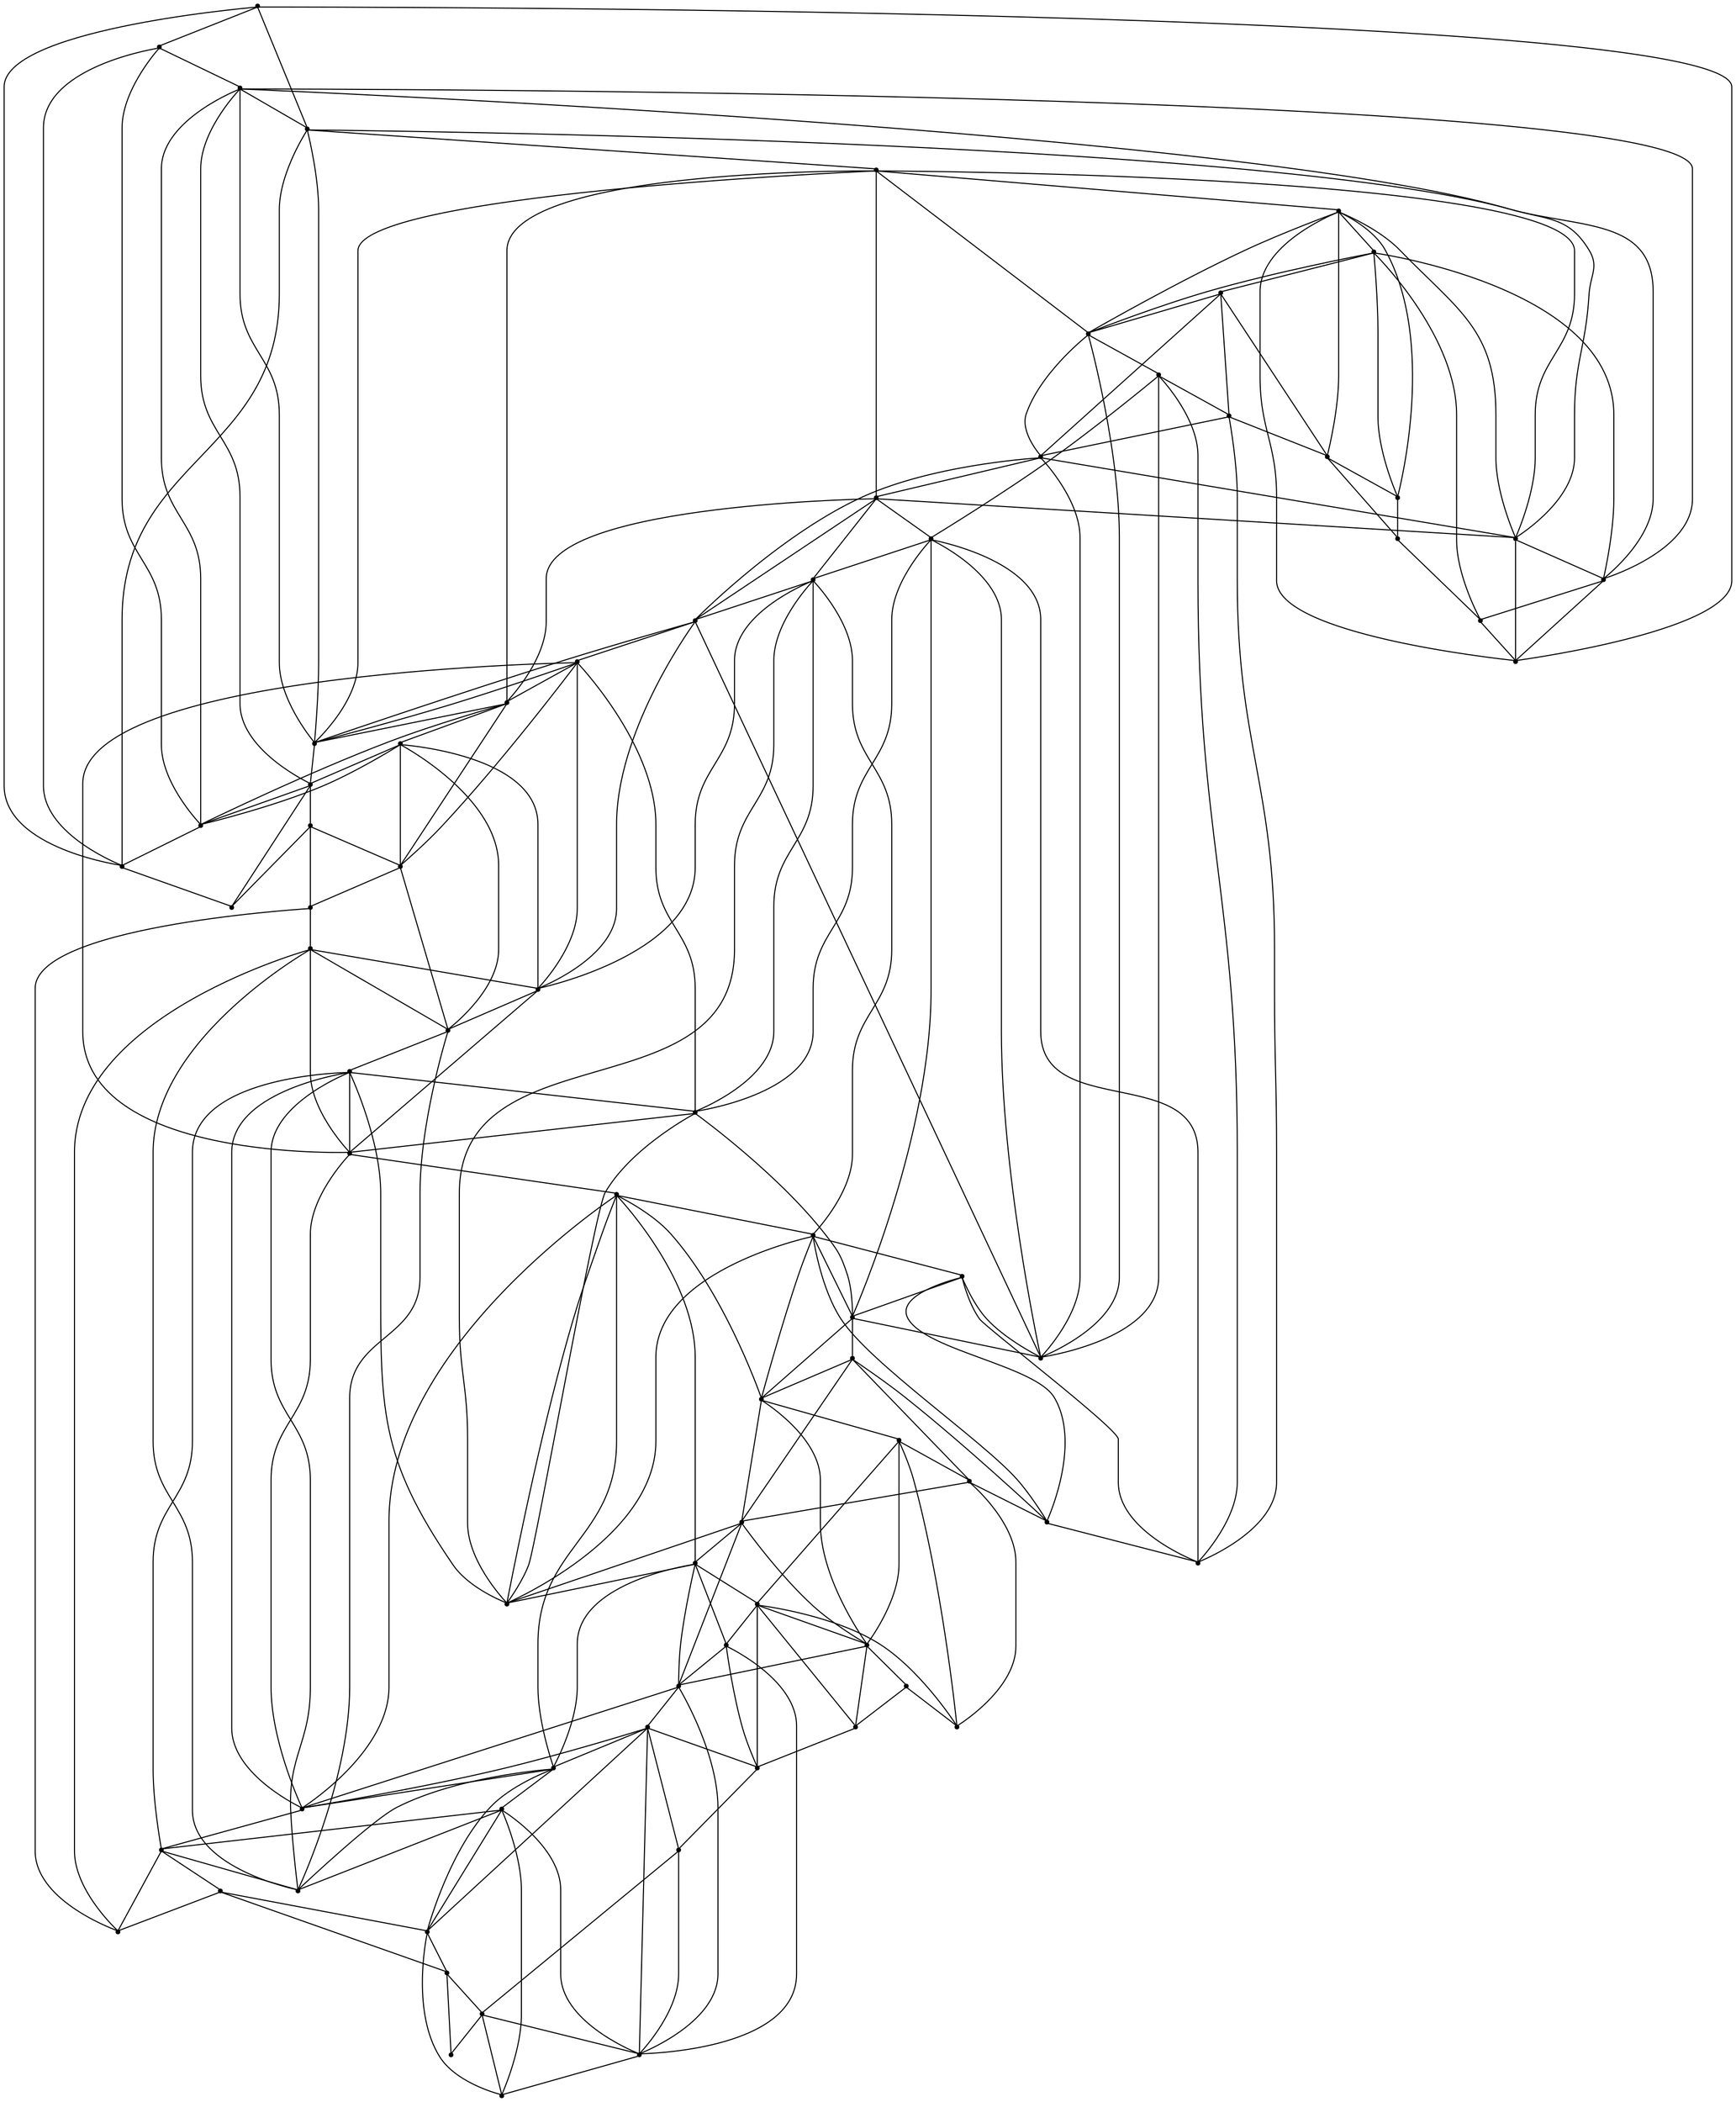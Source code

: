 graph {
  node [shape=point,comment="{\"directed\":false,\"doi\":\"10.4230/LIPIcs.GD.2024.27\",\"figure\":\"6 (1)\"}"]

  v0 [pos="1281.5862915208056,2497.285152631297"]
  v1 [pos="1281.5820941977659,2713.4844623654435"]
  v2 [pos="1281.5778968747263,2425.2285498453234"]
  v3 [pos="1156.7227994390855,2497.2976144195304"]
  v4 [pos="1281.5696294202544,2641.431928734811"]
  v5 [pos="1281.573826743294,2857.6187766807243"]
  v6 [pos="1156.718602116046,2713.4971784758854"]
  v7 [pos="1219.1483130911897,2533.3282047123967"]
  v8 [pos="1219.1399184451107,2749.5315836018844"]
  v9 [pos="1219.1607778687014,2389.189821241774"]
  v10 [pos="1219.1441157681502,2605.3972692866037"]
  v11 [pos="1219.1483130911897,2317.1329641335924"]
  v12 [pos="1219.1399184451107,2821.5968333429587"]
  v13 [pos="1094.3013559184137,2389.193890397116"]
  v14 [pos="1094.2972857869813,2605.3972692866037"]
  v15 [pos="1156.718602116046,2641.4319287348117"]
  v16 [pos="1156.718602116046,2857.6187766807243"]
  v17 [pos="1094.288891140902,2821.6009024983"]
  v18 [pos="1156.726869570518,2425.2326190006647"]
  v19 [pos="1031.875874064211,2497.2976144195304"]
  v20 [pos="1094.3013559184137,2533.3282047123967"]
  v21 [pos="1094.2972857869813,2749.527514446543"]
  v22 [pos="1031.8716767411715,2713.4971784758854"]
  v23 [pos="1094.3013559184137,2317.1329641335924"]
  v24 [pos="969.4503604121069,2389.197959552457"]
  v25 [pos="969.4461630890673,2605.3972692866037"]
  v26 [pos="969.4420293618314,2821.6009024983"]
  v27 [pos="1031.8675430139356,2641.4362522123615"]
  v28 [pos="1031.8800713872508,2857.6231001582746"]
  v29 [pos="1031.8716767411715,2425.2366881560065"]
  v30 [pos="969.4461630890673,2533.3365973452883"]
  v31 [pos="907.0248467600027,2497.3019378970807"]
  v32 [pos="907.0206494369631,2713.5012476312268"]
  v33 [pos="969.4420293618314,2749.5359070794348"]
  v34 [pos="969.4503604121069,2317.137033288933"]
  v35 [pos="844.5992695120948,2389.2022830300075"]
  v36 [pos="907.0248467600027,2641.431928734811"]
  v37 [pos="844.5951357848588,2605.4056619194953"]
  v38 [pos="844.5909384618192,2821.6049716536418"]
  v39 [pos="907.0289804872386,2857.6231001582746"]
  v40 [pos="907.0248467600027,2425.2366881560065"]
  v41 [pos="844.5992695120948,2533.332273867738"]
  v42 [pos="782.1737558599906,2497.3019378970807"]
  v43 [pos="782.165424809715,2713.505316786568"]
  v44 [pos="844.5909384618192,2749.539976234776"]
  v45 [pos="844.5992695120948,2317.1413567664836"]
  v46 [pos="719.7524395309259,2389.197959552457"]
  v47 [pos="719.7482422078863,2605.401592764154"]
  v48 [pos="782.1737558599906,2641.431928734811"]
  v49 [pos="719.7399111576108,2821.6049716536413"]
  v50 [pos="782.1570937594394,2857.6396311018493"]
  v51 [pos="782.1737558599906,2425.241011633557"]
  v52 [pos="657.3227285557821,2497.306007052422"]
  v53 [pos="719.7482422078863,2533.3365973452883"]
  v54 [pos="657.3185312327424,2713.505316786568"]
  v55 [pos="719.7440448848467,2749.5359070794348"]
  v56 [pos="719.7482422078863,2317.1413567664836"]
  v57 [pos="594.8992499693941,2389.206352185349"]
  v58 [pos="594.8971513078742,2605.4056619194953"]
  v59 [pos="594.8930175806382,2821.6049716536418"]
  v60 [pos="657.3227285557821,2641.4362522123615"]
  v61 [pos="657.3102001824669,2857.6396311018493"]
  v62 [pos="657.326862283018,2425.241011633557"]
  v63 [pos="532.4720907758709,2497.3103305299724"]
  v64 [pos="532.4687201982784,2713.505316786568"]
  v65 [pos="594.8971513078742,2533.3406665006296"]
  v66 [pos="594.8971513078742,2749.5359070794348"]
  v67 [pos="594.8971513078742,2317.1454259218244"]
  v68 [pos="470.0490573601082,2389.21042134069"]
  v69 [pos="532.4720907758708,2641.4362522123615"]
  v70 [pos="532.4724723506927,2857.6314927911662"]
  v71 [pos="470.046513527963,2605.4056619194953"]
  v72 [pos="470.04320654617413,2821.6049716536413"]
  v73 [pos="532.4712640304236,2425.245080788898"]
  v74 [pos="470.04778544403564,2533.3406665006296"]
  v75 [pos="470.046513527963,2749.5359070794348"]
  v76 [pos="470.04568678251576,2317.149749399375"]

  v72 -- v70 [id="-11",pos="470.04320654617413,2821.6049716536413 532.4724723506927,2857.6314927911662 532.4724723506927,2857.6314927911662 532.4724723506927,2857.6314927911662"]
  v75 -- v66 [id="-12",pos="470.046513527963,2749.5359070794348 594.8971513078742,2749.5359070794348 594.8971513078742,2749.5359070794348 594.8971513078742,2749.5359070794348"]
  v72 -- v75 [id="-18",pos="470.04320654617413,2821.6049716536413 470.046513527963,2749.5359070794348 470.046513527963,2749.5359070794348 470.046513527963,2749.5359070794348"]
  v71 -- v74 [id="-19",pos="470.046513527963,2605.4056619194953 470.04778544403564,2533.3406665006296 470.04778544403564,2533.3406665006296 470.04778544403564,2533.3406665006296"]
  v68 -- v73 [id="-20",pos="470.0490573601082,2389.21042134069 532.4712640304236,2425.245080788898 532.4712640304236,2425.245080788898 532.4712640304236,2425.245080788898"]
  v75 -- v64 [id="-21",pos="470.046513527963,2749.5359070794348 532.4687201982784,2713.505316786568 532.4687201982784,2713.505316786568 532.4687201982784,2713.505316786568"]
  v75 -- v71 [id="-22",pos="470.046513527963,2749.5359070794348 470.046513527963,2605.4056619194953 470.046513527963,2605.4056619194953 470.046513527963,2605.4056619194953"]
  v71 -- v69 [id="-23",pos="470.046513527963,2605.4056619194953 532.4720907758708,2641.4362522123615 532.4720907758708,2641.4362522123615 532.4720907758708,2641.4362522123615"]
  v71 -- v64 [id="-24",pos="470.046513527963,2605.4056619194953 532.4687201982784,2713.505316786568 532.4687201982784,2713.505316786568 532.4687201982784,2713.505316786568"]
  v74 -- v65 [id="-25",pos="470.04778544403564,2533.3406665006296 594.8971513078742,2533.3406665006296 594.8971513078742,2533.3406665006296 594.8971513078742,2533.3406665006296"]
  v74 -- v68 [id="-27",pos="470.04778544403564,2533.3406665006296 470.0490573601082,2389.21042134069 470.0490573601082,2389.21042134069 470.0490573601082,2389.21042134069"]
  v74 -- v63 [id="-28",pos="470.04778544403564,2533.3406665006296 532.4720907758709,2497.3103305299724 532.4720907758709,2497.3103305299724 532.4720907758709,2497.3103305299724"]
  v68 -- v63 [id="-29",pos="470.0490573601082,2389.21042134069 532.4720907758709,2497.3103305299724 532.4720907758709,2497.3103305299724 532.4720907758709,2497.3103305299724"]
  v68 -- v76 [id="-32",pos="470.0490573601082,2389.21042134069 470.04568678251576,2317.149749399375 470.04568678251576,2317.149749399375 470.04568678251576,2317.149749399375"]
  v76 -- v67 [id="-34",pos="470.04568678251576,2317.149749399375 594.8971513078742,2317.1454259218244 594.8971513078742,2317.1454259218244 594.8971513078742,2317.1454259218244"]
  v70 -- v59 [id="-36",pos="532.4724723506927,2857.6314927911662 594.8930175806382,2821.6049716536418 594.8930175806382,2821.6049716536418 594.8930175806382,2821.6049716536418"]
  v70 -- v64 [id="-37",pos="532.4724723506927,2857.6314927911662 532.4687201982784,2713.505316786568 532.4687201982784,2713.505316786568 532.4687201982784,2713.505316786568"]
  v64 -- v59 [id="-38",pos="532.4687201982784,2713.505316786568 594.8930175806382,2821.6049716536418 594.8930175806382,2821.6049716536418 594.8930175806382,2821.6049716536418"]
  v64 -- v69 [id="-40",pos="532.4687201982784,2713.505316786568 532.4720907758708,2641.4362522123615 532.4720907758708,2641.4362522123615 532.4720907758708,2641.4362522123615"]
  v73 -- v57 [id="-42",pos="532.4712640304236,2425.245080788898 594.8992499693941,2389.206352185349 594.8992499693941,2389.206352185349 594.8992499693941,2389.206352185349"]
  v64 -- v66 [id="-45",pos="532.4687201982784,2713.505316786568 594.8971513078742,2749.5359070794348 594.8971513078742,2749.5359070794348 594.8971513078742,2749.5359070794348"]
  v69 -- v63 [id="-47",pos="532.4720907758708,2641.4362522123615 532.4720907758709,2497.3103305299724 532.4720907758709,2497.3103305299724 532.4720907758709,2497.3103305299724"]
  v69 -- v58 [id="-48",pos="532.4720907758708,2641.4362522123615 594.8971513078742,2605.4056619194953 594.8971513078742,2605.4056619194953 594.8971513078742,2605.4056619194953"]
  v63 -- v58 [id="-49",pos="532.4720907758709,2497.3103305299724 594.8971513078742,2605.4056619194953 594.8971513078742,2605.4056619194953 594.8971513078742,2605.4056619194953"]
  v70 -- v61 [id="-50",pos="532.4724723506927,2857.6314927911662 657.3102001824669,2857.6396311018493 657.3102001824669,2857.6396311018493 657.3102001824669,2857.6396311018493"]
  v61 -- v50 [id="-51",pos="657.3102001824669,2857.6396311018493 782.1570937594394,2857.6396311018493 782.1570937594394,2857.6396311018493 782.1570937594394,2857.6396311018493"]
  v50 -- v39 [id="-52",pos="782.1570937594394,2857.6396311018493 907.0289804872386,2857.6231001582746 907.0289804872386,2857.6231001582746 907.0289804872386,2857.6231001582746"]
  v39 -- v28 [id="-53",pos="907.0289804872386,2857.6231001582746 1031.8800713872508,2857.6231001582746 1031.8800713872508,2857.6231001582746 1031.8800713872508,2857.6231001582746"]
  v28 -- v16 [id="-54",pos="1031.8800713872508,2857.6231001582746 1156.718602116046,2857.6187766807243 1156.718602116046,2857.6187766807243 1156.718602116046,2857.6187766807243"]
  v16 -- v5 [id="-55",pos="1156.718602116046,2857.6187766807243 1281.573826743294,2857.6187766807243 1281.573826743294,2857.6187766807243 1281.573826743294,2857.6187766807243"]
  v63 -- v65 [id="-57",pos="532.4720907758709,2497.3103305299724 594.8971513078742,2533.3406665006296 594.8971513078742,2533.3406665006296 594.8971513078742,2533.3406665006296"]
  v69 -- v60 [id="-58",pos="532.4720907758708,2641.4362522123615 657.3227285557821,2641.4362522123615 657.3227285557821,2641.4362522123615 657.3227285557821,2641.4362522123615"]
  v63 -- v73 [id="-60",pos="532.4720907758709,2497.3103305299724 532.4712640304236,2425.245080788898 532.4712640304236,2425.245080788898 532.4712640304236,2425.245080788898"]
  v73 -- v62 [id="-61",pos="532.4712640304236,2425.245080788898 657.326862283018,2425.241011633557 657.326862283018,2425.241011633557 657.326862283018,2425.241011633557"]
  v66 -- v72 [id="-64",pos="594.8971513078742,2749.5359070794348 470.04320654617413,2821.6049716536413 470.04320654617413,2821.6049716536413 470.04320654617413,2821.6049716536413"]
  v65 -- v71 [id="-67",pos="594.8971513078742,2533.3406665006296 470.046513527963,2605.4056619194953 470.046513527963,2605.4056619194953 470.046513527963,2605.4056619194953"]
  v59 -- v61 [id="-68",pos="594.8930175806382,2821.6049716536418 657.3102001824669,2857.6396311018493 657.3102001824669,2857.6396311018493 657.3102001824669,2857.6396311018493"]
  v59 -- v66 [id="-70",pos="594.8930175806382,2821.6049716536418 594.8971513078742,2749.5359070794348 594.8971513078742,2749.5359070794348 594.8971513078742,2749.5359070794348"]
  v58 -- v65 [id="-71",pos="594.8971513078742,2605.4056619194953 594.8971513078742,2533.3406665006296 594.8971513078742,2533.3406665006296 594.8971513078742,2533.3406665006296"]
  v66 -- v55 [id="-72",pos="594.8971513078742,2749.5359070794348 719.7440448848467,2749.5359070794348 719.7440448848467,2749.5359070794348 719.7440448848467,2749.5359070794348"]
  v66 -- v58 [id="-73",pos="594.8971513078742,2749.5359070794348 594.8971513078742,2605.4056619194953 594.8971513078742,2605.4056619194953 594.8971513078742,2605.4056619194953"]
  v58 -- v54 [id="-74",pos="594.8971513078742,2605.4056619194953 657.3185312327424,2713.505316786568 657.3185312327424,2713.505316786568 657.3185312327424,2713.505316786568"]
  v65 -- v57 [id="-75",pos="594.8971513078742,2533.3406665006296 594.8992499693941,2389.206352185349 594.8992499693941,2389.206352185349 594.8992499693941,2389.206352185349"]
  v57 -- v67 [id="-76",pos="594.8992499693941,2389.206352185349 594.8971513078742,2317.1454259218244 594.8971513078742,2317.1454259218244 594.8971513078742,2317.1454259218244"]
  v57 -- v62 [id="-77",pos="594.8992499693941,2389.206352185349 657.326862283018,2425.241011633557 657.326862283018,2425.241011633557 657.326862283018,2425.241011633557"]
  v57 -- v52 [id="-78",pos="594.8992499693941,2389.206352185349 657.3227285557821,2497.306007052422 657.3227285557821,2497.306007052422 657.3227285557821,2497.306007052422"]
  v66 -- v54 [id="-79",pos="594.8971513078742,2749.5359070794348 657.3185312327424,2713.505316786568 657.3185312327424,2713.505316786568 657.3185312327424,2713.505316786568"]
  v58 -- v60 [id="-81",pos="594.8971513078742,2605.4056619194953 657.3227285557821,2641.4362522123615 657.3227285557821,2641.4362522123615 657.3227285557821,2641.4362522123615"]
  v65 -- v52 [id="-82",pos="594.8971513078742,2533.3406665006296 657.3227285557821,2497.306007052422 657.3227285557821,2497.306007052422 657.3227285557821,2497.306007052422"]
  v65 -- v53 [id="-83",pos="594.8971513078742,2533.3406665006296 719.7482422078863,2533.3365973452883 719.7482422078863,2533.3365973452883 719.7482422078863,2533.3365973452883"]
  v67 -- v68 [id="-86",pos="594.8971513078742,2317.1454259218244 470.0490573601082,2389.21042134069 470.0490573601082,2389.21042134069 470.0490573601082,2389.21042134069"]
  v67 -- v56 [id="-87",pos="594.8971513078742,2317.1454259218244 719.7482422078863,2317.1413567664836 719.7482422078863,2317.1413567664836 719.7482422078863,2317.1413567664836"]
  v61 -- v54 [id="-90",pos="657.3102001824669,2857.6396311018493 657.3185312327424,2713.505316786568 657.3185312327424,2713.505316786568 657.3185312327424,2713.505316786568"]
  v54 -- v60 [id="-91",pos="657.3185312327424,2713.505316786568 657.3227285557821,2641.4362522123615 657.3227285557821,2641.4362522123615 657.3227285557821,2641.4362522123615"]
  v54 -- v49 [id="-92",pos="657.3185312327424,2713.505316786568 719.7399111576108,2821.6049716536413 719.7399111576108,2821.6049716536413 719.7399111576108,2821.6049716536413"]
  v62 -- v46 [id="-93",pos="657.326862283018,2425.241011633557 719.7524395309259,2389.197959552457 719.7524395309259,2389.197959552457 719.7524395309259,2389.197959552457"]
  v60 -- v52 [id="-94",pos="657.3227285557821,2641.4362522123615 657.3227285557821,2497.306007052422 657.3227285557821,2497.306007052422 657.3227285557821,2497.306007052422"]
  v52 -- v62 [id="-95",pos="657.3227285557821,2497.306007052422 657.326862283018,2425.241011633557 657.326862283018,2425.241011633557 657.326862283018,2425.241011633557"]
  v52 -- v47 [id="-96",pos="657.3227285557821,2497.306007052422 719.7482422078863,2605.401592764154 719.7482422078863,2605.401592764154 719.7482422078863,2605.401592764154"]
  v60 -- v64 [id="-97",pos="657.3227285557821,2641.4362522123615 532.4687201982784,2713.505316786568 532.4687201982784,2713.505316786568 532.4687201982784,2713.505316786568"]
  v62 -- v63 [id="-98",pos="657.326862283018,2425.241011633557 532.4720907758709,2497.3103305299724 532.4720907758709,2497.3103305299724 532.4720907758709,2497.3103305299724"]
  v60 -- v48 [id="-99",pos="657.3227285557821,2641.4362522123615 782.1737558599906,2641.431928734811 782.1737558599906,2641.431928734811 782.1737558599906,2641.431928734811"]
  v62 -- v51 [id="-100",pos="657.326862283018,2425.241011633557 782.1737558599906,2425.241011633557 782.1737558599906,2425.241011633557 782.1737558599906,2425.241011633557"]
  v61 -- v49 [id="-102",pos="657.3102001824669,2857.6396311018493 719.7399111576108,2821.6049716536413 719.7399111576108,2821.6049716536413 719.7399111576108,2821.6049716536413"]
  v54 -- v55 [id="-104",pos="657.3185312327424,2713.505316786568 719.7440448848467,2749.5359070794348 719.7440448848467,2749.5359070794348 719.7440448848467,2749.5359070794348"]
  v60 -- v47 [id="-105",pos="657.3227285557821,2641.4362522123615 719.7482422078863,2605.401592764154 719.7482422078863,2605.401592764154 719.7482422078863,2605.401592764154"]
  v52 -- v53 [id="-106",pos="657.3227285557821,2497.306007052422 719.7482422078863,2533.3365973452883 719.7482422078863,2533.3365973452883 719.7482422078863,2533.3365973452883"]
  v49 -- v55 [id="-111",pos="719.7399111576108,2821.6049716536413 719.7440448848467,2749.5359070794348 719.7440448848467,2749.5359070794348 719.7440448848467,2749.5359070794348"]
  v47 -- v53 [id="-113",pos="719.7482422078863,2605.401592764154 719.7482422078863,2533.3365973452883 719.7482422078863,2533.3365973452883 719.7482422078863,2533.3365973452883"]
  v49 -- v50 [id="-114",pos="719.7399111576108,2821.6049716536413 782.1570937594394,2857.6396311018493 782.1570937594394,2857.6396311018493 782.1570937594394,2857.6396311018493"]
  v46 -- v51 [id="-115",pos="719.7524395309259,2389.197959552457 782.1737558599906,2425.241011633557 782.1737558599906,2425.241011633557 782.1737558599906,2425.241011633557"]
  v55 -- v44 [id="-116",pos="719.7440448848467,2749.5359070794348 844.5909384618192,2749.539976234776 844.5909384618192,2749.539976234776 844.5909384618192,2749.539976234776"]
  v55 -- v47 [id="-117",pos="719.7440448848467,2749.5359070794348 719.7482422078863,2605.401592764154 719.7482422078863,2605.401592764154 719.7482422078863,2605.401592764154"]
  v47 -- v43 [id="-119",pos="719.7482422078863,2605.401592764154 782.165424809715,2713.505316786568 782.165424809715,2713.505316786568 782.165424809715,2713.505316786568"]
  v46 -- v56 [id="-120",pos="719.7524395309259,2389.197959552457 719.7482422078863,2317.1413567664836 719.7482422078863,2317.1413567664836 719.7482422078863,2317.1413567664836"]
  v55 -- v43 [id="-121",pos="719.7440448848467,2749.5359070794348 782.165424809715,2713.505316786568 782.165424809715,2713.505316786568 782.165424809715,2713.505316786568"]
  v47 -- v48 [id="-122",pos="719.7482422078863,2605.401592764154 782.1737558599906,2641.431928734811 782.1737558599906,2641.431928734811 782.1737558599906,2641.431928734811"]
  v53 -- v42 [id="-123",pos="719.7482422078863,2533.3365973452883 782.1737558599906,2497.3019378970807 782.1737558599906,2497.3019378970807 782.1737558599906,2497.3019378970807"]
  v55 -- v59 [id="-124",pos="719.7440448848467,2749.5359070794348 594.8930175806382,2821.6049716536418 594.8930175806382,2821.6049716536418 594.8930175806382,2821.6049716536418"]
  v53 -- v58 [id="-125",pos="719.7482422078863,2533.3365973452883 594.8971513078742,2605.4056619194953 594.8971513078742,2605.4056619194953 594.8971513078742,2605.4056619194953"]
  v53 -- v41 [id="-126",pos="719.7482422078863,2533.3365973452883 844.5992695120948,2533.332273867738 844.5992695120948,2533.332273867738 844.5992695120948,2533.332273867738"]
  v53 -- v46 [id="-127",pos="719.7482422078863,2533.3365973452883 719.7524395309259,2389.197959552457 719.7524395309259,2389.197959552457 719.7524395309259,2389.197959552457"]
  v46 -- v42 [id="-128",pos="719.7524395309259,2389.197959552457 782.1737558599906,2497.3019378970807 782.1737558599906,2497.3019378970807 782.1737558599906,2497.3019378970807"]
  v56 -- v57 [id="-130",pos="719.7482422078863,2317.1413567664836 594.8992499693941,2389.206352185349 594.8992499693941,2389.206352185349 594.8992499693941,2389.206352185349"]
  v56 -- v45 [id="-132",pos="719.7482422078863,2317.1413567664836 844.5992695120948,2317.1413567664836 844.5992695120948,2317.1413567664836 844.5992695120948,2317.1413567664836"]
  v50 -- v43 [id="-133",pos="782.1570937594394,2857.6396311018493 782.165424809715,2713.505316786568 782.165424809715,2713.505316786568 782.165424809715,2713.505316786568"]
  v43 -- v48 [id="-134",pos="782.165424809715,2713.505316786568 782.1737558599906,2641.431928734811 782.1737558599906,2641.431928734811 782.1737558599906,2641.431928734811"]
  v43 -- v38 [id="-135",pos="782.165424809715,2713.505316786568 844.5909384618192,2821.6049716536418 844.5909384618192,2821.6049716536418 844.5909384618192,2821.6049716536418"]
  v50 -- v38 [id="-136",pos="782.1570937594394,2857.6396311018493 844.5909384618192,2821.6049716536418 844.5909384618192,2821.6049716536418 844.5909384618192,2821.6049716536418"]
  v51 -- v35 [id="-137",pos="782.1737558599906,2425.241011633557 844.5992695120948,2389.2022830300075 844.5992695120948,2389.2022830300075 844.5992695120948,2389.2022830300075"]
  v48 -- v36 [id="-139",pos="782.1737558599906,2641.431928734811 907.0248467600027,2641.431928734811 907.0248467600027,2641.431928734811 907.0248467600027,2641.431928734811"]
  v42 -- v51 [id="-140",pos="782.1737558599906,2497.3019378970807 782.1737558599906,2425.241011633557 782.1737558599906,2425.241011633557 782.1737558599906,2425.241011633557"]
  v43 -- v44 [id="-141",pos="782.165424809715,2713.505316786568 844.5909384618192,2749.539976234776 844.5909384618192,2749.539976234776 844.5909384618192,2749.539976234776"]
  v48 -- v37 [id="-142",pos="782.1737558599906,2641.431928734811 844.5951357848588,2605.4056619194953 844.5951357848588,2605.4056619194953 844.5951357848588,2605.4056619194953"]
  v42 -- v41 [id="-143",pos="782.1737558599906,2497.3019378970807 844.5992695120948,2533.332273867738 844.5992695120948,2533.332273867738 844.5992695120948,2533.332273867738"]
  v48 -- v42 [id="-144",pos="782.1737558599906,2641.431928734811 782.1737558599906,2497.3019378970807 782.1737558599906,2497.3019378970807 782.1737558599906,2497.3019378970807"]
  v48 -- v54 [id="-145",pos="782.1737558599906,2641.431928734811 657.3185312327424,2713.505316786568 657.3185312327424,2713.505316786568 657.3185312327424,2713.505316786568"]
  v42 -- v37 [id="-146",pos="782.1737558599906,2497.3019378970807 844.5951357848588,2605.4056619194953 844.5951357848588,2605.4056619194953 844.5951357848588,2605.4056619194953"]
  v51 -- v52 [id="-148",pos="782.1737558599906,2425.241011633557 657.3227285557821,2497.306007052422 657.3227285557821,2497.306007052422 657.3227285557821,2497.306007052422"]
  v51 -- v40 [id="-150",pos="782.1737558599906,2425.241011633557 907.0248467600027,2425.2366881560065 907.0248467600027,2425.2366881560065 907.0248467600027,2425.2366881560065"]
  v38 -- v44 [id="-156",pos="844.5909384618192,2821.6049716536418 844.5909384618192,2749.539976234776 844.5909384618192,2749.539976234776 844.5909384618192,2749.539976234776"]
  v44 -- v49 [id="-158",pos="844.5909384618192,2749.539976234776 719.7399111576108,2821.6049716536413 719.7399111576108,2821.6049716536413 719.7399111576108,2821.6049716536413"]
  v37 -- v41 [id="-159",pos="844.5951357848588,2605.4056619194953 844.5992695120948,2533.332273867738 844.5992695120948,2533.332273867738 844.5992695120948,2533.332273867738"]
  v35 -- v45 [id="-160",pos="844.5992695120948,2389.2022830300075 844.5992695120948,2317.1413567664836 844.5992695120948,2317.1413567664836 844.5992695120948,2317.1413567664836"]
  v44 -- v37 [id="-161",pos="844.5909384618192,2749.539976234776 844.5951357848588,2605.4056619194953 844.5951357848588,2605.4056619194953 844.5951357848588,2605.4056619194953"]
  v44 -- v33 [id="-162",pos="844.5909384618192,2749.539976234776 969.4420293618314,2749.5359070794348 969.4420293618314,2749.5359070794348 969.4420293618314,2749.5359070794348"]
  v37 -- v32 [id="-164",pos="844.5951357848588,2605.4056619194953 907.0206494369631,2713.5012476312268 907.0206494369631,2713.5012476312268 907.0206494369631,2713.5012476312268"]
  v41 -- v47 [id="-165",pos="844.5992695120948,2533.332273867738 719.7482422078863,2605.401592764154 719.7482422078863,2605.401592764154 719.7482422078863,2605.401592764154"]
  v41 -- v30 [id="-166",pos="844.5992695120948,2533.332273867738 969.4461630890673,2533.3365973452883 969.4461630890673,2533.3365973452883 969.4461630890673,2533.3365973452883"]
  v38 -- v39 [id="-167",pos="844.5909384618192,2821.6049716536418 907.0289804872386,2857.6231001582746 907.0289804872386,2857.6231001582746 907.0289804872386,2857.6231001582746"]
  v35 -- v40 [id="-168",pos="844.5992695120948,2389.2022830300075 907.0248467600027,2425.2366881560065 907.0248467600027,2425.2366881560065 907.0248467600027,2425.2366881560065"]
  v41 -- v35 [id="-169",pos="844.5992695120948,2533.332273867738 844.5992695120948,2389.2022830300075 844.5992695120948,2389.2022830300075 844.5992695120948,2389.2022830300075"]
  v35 -- v31 [id="-170",pos="844.5992695120948,2389.2022830300075 907.0248467600027,2497.3019378970807 907.0248467600027,2497.3019378970807 907.0248467600027,2497.3019378970807"]
  v45 -- v46 [id="-171",pos="844.5992695120948,2317.1413567664836 719.7524395309259,2389.197959552457 719.7524395309259,2389.197959552457 719.7524395309259,2389.197959552457"]
  v44 -- v32 [id="-174",pos="844.5909384618192,2749.539976234776 907.0206494369631,2713.5012476312268 907.0206494369631,2713.5012476312268 907.0206494369631,2713.5012476312268"]
  v37 -- v36 [id="-175",pos="844.5951357848588,2605.4056619194953 907.0248467600027,2641.431928734811 907.0248467600027,2641.431928734811 907.0248467600027,2641.431928734811"]
  v41 -- v31 [id="-176",pos="844.5992695120948,2533.332273867738 907.0248467600027,2497.3019378970807 907.0248467600027,2497.3019378970807 907.0248467600027,2497.3019378970807"]
  v45 -- v34 [id="-177",pos="844.5992695120948,2317.1413567664836 969.4503604121069,2317.137033288933 969.4503604121069,2317.137033288933 969.4503604121069,2317.137033288933"]
  v39 -- v32 [id="-178",pos="907.0289804872386,2857.6231001582746 907.0206494369631,2713.5012476312268 907.0206494369631,2713.5012476312268 907.0206494369631,2713.5012476312268"]
  v32 -- v36 [id="-179",pos="907.0206494369631,2713.5012476312268 907.0248467600027,2641.431928734811 907.0248467600027,2641.431928734811 907.0248467600027,2641.431928734811"]
  v32 -- v26 [id="-180",pos="907.0206494369631,2713.5012476312268 969.4420293618314,2821.6009024983 969.4420293618314,2821.6009024983 969.4420293618314,2821.6009024983"]
  v36 -- v27 [id="-182",pos="907.0248467600027,2641.431928734811 1031.8675430139356,2641.4362522123615 1031.8675430139356,2641.4362522123615 1031.8675430139356,2641.4362522123615"]
  v36 -- v43 [id="-183",pos="907.0248467600027,2641.431928734811 782.165424809715,2713.505316786568 782.165424809715,2713.505316786568 782.165424809715,2713.505316786568"]
  v31 -- v40 [id="-184",pos="907.0248467600027,2497.3019378970807 907.0248467600027,2425.2366881560065 907.0248467600027,2425.2366881560065 907.0248467600027,2425.2366881560065"]
  v40 -- v29 [id="-185",pos="907.0248467600027,2425.2366881560065 1031.8716767411715,2425.2366881560065 1031.8716767411715,2425.2366881560065 1031.8716767411715,2425.2366881560065"]
  v40 -- v42 [id="-186",pos="907.0248467600027,2425.2366881560065 782.1737558599906,2497.3019378970807 782.1737558599906,2497.3019378970807 782.1737558599906,2497.3019378970807"]
  v36 -- v31 [id="-187",pos="907.0248467600027,2641.431928734811 907.0248467600027,2497.3019378970807 907.0248467600027,2497.3019378970807 907.0248467600027,2497.3019378970807"]
  v31 -- v25 [id="-189",pos="907.0248467600027,2497.3019378970807 969.4461630890673,2605.3972692866037 969.4461630890673,2605.3972692866037 969.4461630890673,2605.3972692866037"]
  v40 -- v24 [id="-190",pos="907.0248467600027,2425.2366881560065 969.4503604121069,2389.197959552457 969.4503604121069,2389.197959552457 969.4503604121069,2389.197959552457"]
  v39 -- v26 [id="-192",pos="907.0289804872386,2857.6231001582746 969.4420293618314,2821.6009024983 969.4420293618314,2821.6009024983 969.4420293618314,2821.6009024983"]
  v32 -- v33 [id="-194",pos="907.0206494369631,2713.5012476312268 969.4420293618314,2749.5359070794348 969.4420293618314,2749.5359070794348 969.4420293618314,2749.5359070794348"]
  v36 -- v25 [id="-195",pos="907.0248467600027,2641.431928734811 969.4461630890673,2605.3972692866037 969.4461630890673,2605.3972692866037 969.4461630890673,2605.3972692866037"]
  v31 -- v30 [id="-196",pos="907.0248467600027,2497.3019378970807 969.4461630890673,2533.3365973452883 969.4461630890673,2533.3365973452883 969.4461630890673,2533.3365973452883"]
  v26 -- v28 [id="-202",pos="969.4420293618314,2821.6009024983 1031.8800713872508,2857.6231001582746 1031.8800713872508,2857.6231001582746 1031.8800713872508,2857.6231001582746"]
  v24 -- v29 [id="-203",pos="969.4503604121069,2389.197959552457 1031.8716767411715,2425.2366881560065 1031.8716767411715,2425.2366881560065 1031.8716767411715,2425.2366881560065"]
  v26 -- v33 [id="-204",pos="969.4420293618314,2821.6009024983 969.4420293618314,2749.5359070794348 969.4420293618314,2749.5359070794348 969.4420293618314,2749.5359070794348"]
  v33 -- v25 [id="-205",pos="969.4420293618314,2749.5359070794348 969.4461630890673,2605.3972692866037 969.4461630890673,2605.3972692866037 969.4461630890673,2605.3972692866037"]
  v33 -- v38 [id="-206",pos="969.4420293618314,2749.5359070794348 844.5909384618192,2821.6049716536418 844.5909384618192,2821.6049716536418 844.5909384618192,2821.6049716536418"]
  v33 -- v21 [id="-207",pos="969.4420293618314,2749.5359070794348 1094.2972857869813,2749.527514446543 1094.2972857869813,2749.527514446543 1094.2972857869813,2749.527514446543"]
  v25 -- v30 [id="-208",pos="969.4461630890673,2605.3972692866037 969.4461630890673,2533.3365973452883 969.4461630890673,2533.3365973452883 969.4461630890673,2533.3365973452883"]
  v25 -- v22 [id="-209",pos="969.4461630890673,2605.3972692866037 1031.8716767411715,2713.4971784758854 1031.8716767411715,2713.4971784758854 1031.8716767411715,2713.4971784758854"]
  v30 -- v37 [id="-210",pos="969.4461630890673,2533.3365973452883 844.5951357848588,2605.4056619194953 844.5951357848588,2605.4056619194953 844.5951357848588,2605.4056619194953"]
  v30 -- v20 [id="-211",pos="969.4461630890673,2533.3365973452883 1094.3013559184137,2533.3282047123967 1094.3013559184137,2533.3282047123967 1094.3013559184137,2533.3282047123967"]
  v33 -- v22 [id="-212",pos="969.4420293618314,2749.5359070794348 1031.8716767411715,2713.4971784758854 1031.8716767411715,2713.4971784758854 1031.8716767411715,2713.4971784758854"]
  v25 -- v27 [id="-213",pos="969.4461630890673,2605.3972692866037 1031.8675430139356,2641.4362522123615 1031.8675430139356,2641.4362522123615 1031.8675430139356,2641.4362522123615"]
  v30 -- v19 [id="-214",pos="969.4461630890673,2533.3365973452883 1031.875874064211,2497.2976144195304 1031.875874064211,2497.2976144195304 1031.875874064211,2497.2976144195304"]
  v30 -- v24 [id="-216",pos="969.4461630890673,2533.3365973452883 969.4503604121069,2389.197959552457 969.4503604121069,2389.197959552457 969.4503604121069,2389.197959552457"]
  v24 -- v34 [id="-217",pos="969.4503604121069,2389.197959552457 969.4503604121069,2317.137033288933 969.4503604121069,2317.137033288933 969.4503604121069,2317.137033288933"]
  v24 -- v19 [id="-218",pos="969.4503604121069,2389.197959552457 1031.875874064211,2497.2976144195304 1031.875874064211,2497.2976144195304 1031.875874064211,2497.2976144195304"]
  v34 -- v35 [id="-221",pos="969.4503604121069,2317.137033288933 844.5992695120948,2389.2022830300075 844.5992695120948,2389.2022830300075 844.5992695120948,2389.2022830300075"]
  v34 -- v23 [id="-222",pos="969.4503604121069,2317.137033288933 1094.3013559184137,2317.1329641335924 1094.3013559184137,2317.1329641335924 1094.3013559184137,2317.1329641335924"]
  v28 -- v22 [id="-223",pos="1031.8800713872508,2857.6231001582746 1031.8716767411715,2713.4971784758854 1031.8716767411715,2713.4971784758854 1031.8716767411715,2713.4971784758854"]
  v22 -- v17 [id="-224",pos="1031.8716767411715,2713.4971784758854 1094.288891140902,2821.6009024983 1094.288891140902,2821.6009024983 1094.288891140902,2821.6009024983"]
  v27 -- v32 [id="-226",pos="1031.8675430139356,2641.4362522123615 907.0206494369631,2713.5012476312268 907.0206494369631,2713.5012476312268 907.0206494369631,2713.5012476312268"]
  v27 -- v15 [id="-227",pos="1031.8675430139356,2641.4362522123615 1156.718602116046,2641.4319287348117 1156.718602116046,2641.4319287348117 1156.718602116046,2641.4319287348117"]
  v28 -- v17 [id="-228",pos="1031.8800713872508,2857.6231001582746 1094.288891140902,2821.6009024983 1094.288891140902,2821.6009024983 1094.288891140902,2821.6009024983"]
  v29 -- v13 [id="-229",pos="1031.8716767411715,2425.2366881560065 1094.3013559184137,2389.193890397116 1094.3013559184137,2389.193890397116 1094.3013559184137,2389.193890397116"]
  v29 -- v31 [id="-230",pos="1031.8716767411715,2425.2366881560065 907.0248467600027,2497.3019378970807 907.0248467600027,2497.3019378970807 907.0248467600027,2497.3019378970807"]
  v22 -- v27 [id="-231",pos="1031.8716767411715,2713.4971784758854 1031.8675430139356,2641.4362522123615 1031.8675430139356,2641.4362522123615 1031.8675430139356,2641.4362522123615"]
  v27 -- v19 [id="-232",pos="1031.8675430139356,2641.4362522123615 1031.875874064211,2497.2976144195304 1031.875874064211,2497.2976144195304 1031.875874064211,2497.2976144195304"]
  v19 -- v14 [id="-233",pos="1031.875874064211,2497.2976144195304 1094.2972857869813,2605.3972692866037 1094.2972857869813,2605.3972692866037 1094.2972857869813,2605.3972692866037"]
  v22 -- v21 [id="-235",pos="1031.8716767411715,2713.4971784758854 1094.2972857869813,2749.527514446543 1094.2972857869813,2749.527514446543 1094.2972857869813,2749.527514446543"]
  v27 -- v14 [id="-236",pos="1031.8675430139356,2641.4362522123615 1094.2972857869813,2605.3972692866037 1094.2972857869813,2605.3972692866037 1094.2972857869813,2605.3972692866037"]
  v19 -- v20 [id="-237",pos="1031.875874064211,2497.2976144195304 1094.3013559184137,2533.3282047123967 1094.3013559184137,2533.3282047123967 1094.3013559184137,2533.3282047123967"]
  v19 -- v29 [id="-238",pos="1031.875874064211,2497.2976144195304 1031.8716767411715,2425.2366881560065 1031.8716767411715,2425.2366881560065 1031.8716767411715,2425.2366881560065"]
  v29 -- v18 [id="-240",pos="1031.8716767411715,2425.2366881560065 1156.726869570518,2425.2326190006647 1156.726869570518,2425.2326190006647 1156.726869570518,2425.2326190006647"]
  v17 -- v21 [id="-245",pos="1094.288891140902,2821.6009024983 1094.2972857869813,2749.527514446543 1094.2972857869813,2749.527514446543 1094.2972857869813,2749.527514446543"]
  v14 -- v20 [id="-246",pos="1094.2972857869813,2605.3972692866037 1094.3013559184137,2533.3282047123967 1094.3013559184137,2533.3282047123967 1094.3013559184137,2533.3282047123967"]
  v21 -- v8 [id="-249",pos="1094.2972857869813,2749.527514446543 1219.1399184451107,2749.5315836018844 1219.1399184451107,2749.5315836018844 1219.1399184451107,2749.5315836018844"]
  v13 -- v23 [id="-250",pos="1094.3013559184137,2389.193890397116 1094.3013559184137,2317.1329641335924 1094.3013559184137,2317.1329641335924 1094.3013559184137,2317.1329641335924"]
  v17 -- v16 [id="-252",pos="1094.288891140902,2821.6009024983 1156.718602116046,2857.6187766807243 1156.718602116046,2857.6187766807243 1156.718602116046,2857.6187766807243"]
  v13 -- v18 [id="-253",pos="1094.3013559184137,2389.193890397116 1156.726869570518,2425.2326190006647 1156.726869570518,2425.2326190006647 1156.726869570518,2425.2326190006647"]
  v21 -- v14 [id="-254",pos="1094.2972857869813,2749.527514446543 1094.2972857869813,2605.3972692866037 1094.2972857869813,2605.3972692866037 1094.2972857869813,2605.3972692866037"]
  v21 -- v26 [id="-255",pos="1094.2972857869813,2749.527514446543 969.4420293618314,2821.6009024983 969.4420293618314,2821.6009024983 969.4420293618314,2821.6009024983"]
  v14 -- v6 [id="-256",pos="1094.2972857869813,2605.3972692866037 1156.718602116046,2713.4971784758854 1156.718602116046,2713.4971784758854 1156.718602116046,2713.4971784758854"]
  v20 -- v7 [id="-257",pos="1094.3013559184137,2533.3282047123967 1219.1483130911897,2533.3282047123967 1219.1483130911897,2533.3282047123967 1219.1483130911897,2533.3282047123967"]
  v20 -- v25 [id="-258",pos="1094.3013559184137,2533.3282047123967 969.4461630890673,2605.3972692866037 969.4461630890673,2605.3972692866037 969.4461630890673,2605.3972692866037"]
  v23 -- v11 [id="-261",pos="1094.3013559184137,2317.1329641335924 1219.1483130911897,2317.1329641335924 1219.1483130911897,2317.1329641335924 1219.1483130911897,2317.1329641335924"]
  v21 -- v6 [id="-262",pos="1094.2972857869813,2749.527514446543 1156.718602116046,2713.4971784758854 1156.718602116046,2713.4971784758854 1156.718602116046,2713.4971784758854"]
  v14 -- v15 [id="-263",pos="1094.2972857869813,2605.3972692866037 1156.718602116046,2641.4319287348117 1156.718602116046,2641.4319287348117 1156.718602116046,2641.4319287348117"]
  v20 -- v3 [id="-264",pos="1094.3013559184137,2533.3282047123967 1156.7227994390855,2497.2976144195304 1156.7227994390855,2497.2976144195304 1156.7227994390855,2497.2976144195304"]
  v20 -- v13 [id="-265",pos="1094.3013559184137,2533.3282047123967 1094.3013559184137,2389.193890397116 1094.3013559184137,2389.193890397116 1094.3013559184137,2389.193890397116"]
  v13 -- v3 [id="-266",pos="1094.3013559184137,2389.193890397116 1156.7227994390855,2497.2976144195304 1156.7227994390855,2497.2976144195304 1156.7227994390855,2497.2976144195304"]
  v23 -- v24 [id="-267",pos="1094.3013559184137,2317.1329641335924 969.4503604121069,2389.197959552457 969.4503604121069,2389.197959552457 969.4503604121069,2389.197959552457"]
  v6 -- v15 [id="-268",pos="1156.718602116046,2713.4971784758854 1156.718602116046,2641.4319287348117 1156.718602116046,2641.4319287348117 1156.718602116046,2641.4319287348117"]
  v16 -- v6 [id="-269",pos="1156.718602116046,2857.6187766807243 1156.718602116046,2713.4971784758854 1156.718602116046,2713.4971784758854 1156.718602116046,2713.4971784758854"]
  v6 -- v12 [id="-270",pos="1156.718602116046,2713.4971784758854 1219.1399184451107,2821.5968333429587 1219.1399184451107,2821.5968333429587 1219.1399184451107,2821.5968333429587"]
  v15 -- v22 [id="-271",pos="1156.718602116046,2641.4319287348117 1031.8716767411715,2713.4971784758854 1031.8716767411715,2713.4971784758854 1031.8716767411715,2713.4971784758854"]
  v15 -- v4 [id="-272",pos="1156.718602116046,2641.4319287348117 1281.5696294202544,2641.431928734811 1281.5696294202544,2641.431928734811 1281.5696294202544,2641.431928734811"]
  v3 -- v18 [id="-273",pos="1156.7227994390855,2497.2976144195304 1156.726869570518,2425.2326190006647 1156.726869570518,2425.2326190006647 1156.726869570518,2425.2326190006647"]
  v16 -- v12 [id="-274",pos="1156.718602116046,2857.6187766807243 1219.1399184451107,2821.5968333429587 1219.1399184451107,2821.5968333429587 1219.1399184451107,2821.5968333429587"]
  v18 -- v9 [id="-275",pos="1156.726869570518,2425.2326190006647 1219.1607778687014,2389.189821241774 1219.1607778687014,2389.189821241774 1219.1607778687014,2389.189821241774"]
  v15 -- v3 [id="-277",pos="1156.718602116046,2641.4319287348117 1156.7227994390855,2497.2976144195304 1156.7227994390855,2497.2976144195304 1156.7227994390855,2497.2976144195304"]
  v3 -- v10 [id="-278",pos="1156.7227994390855,2497.2976144195304 1219.1441157681502,2605.3972692866037 1219.1441157681502,2605.3972692866037 1219.1441157681502,2605.3972692866037"]
  v6 -- v8 [id="-280",pos="1156.718602116046,2713.4971784758854 1219.1399184451107,2749.5315836018844 1219.1399184451107,2749.5315836018844 1219.1399184451107,2749.5315836018844"]
  v15 -- v10 [id="-281",pos="1156.718602116046,2641.4319287348117 1219.1441157681502,2605.3972692866037 1219.1441157681502,2605.3972692866037 1219.1441157681502,2605.3972692866037"]
  v3 -- v7 [id="-282",pos="1156.7227994390855,2497.2976144195304 1219.1483130911897,2533.3282047123967 1219.1483130911897,2533.3282047123967 1219.1483130911897,2533.3282047123967"]
  v18 -- v19 [id="-284",pos="1156.726869570518,2425.2326190006647 1031.875874064211,2497.2976144195304 1031.875874064211,2497.2976144195304 1031.875874064211,2497.2976144195304"]
  v18 -- v2 [id="-285",pos="1156.726869570518,2425.2326190006647 1281.5778968747263,2425.2285498453234 1281.5778968747263,2425.2285498453234 1281.5778968747263,2425.2285498453234"]
  v8 -- v17 [id="-290",pos="1219.1399184451107,2749.5315836018844 1094.288891140902,2821.6009024983 1094.288891140902,2821.6009024983 1094.288891140902,2821.6009024983"]
  v8 -- v10 [id="-292",pos="1219.1399184451107,2749.5315836018844 1219.1441157681502,2605.3972692866037 1219.1441157681502,2605.3972692866037 1219.1441157681502,2605.3972692866037"]
  v10 -- v1 [id="-293",pos="1219.1441157681502,2605.3972692866037 1281.5820941977659,2713.4844623654435 1281.5820941977659,2713.4844623654435 1281.5820941977659,2713.4844623654435"]
  v12 -- v8 [id="-296",pos="1219.1399184451107,2821.5968333429587 1219.1399184451107,2749.5315836018844 1219.1399184451107,2749.5315836018844 1219.1399184451107,2749.5315836018844"]
  v10 -- v7 [id="-299",pos="1219.1441157681502,2605.3972692866037 1219.1483130911897,2533.3282047123967 1219.1483130911897,2533.3282047123967 1219.1483130911897,2533.3282047123967"]
  v7 -- v14 [id="-300",pos="1219.1483130911897,2533.3282047123967 1094.2972857869813,2605.3972692866037 1094.2972857869813,2605.3972692866037 1094.2972857869813,2605.3972692866037"]
  v7 -- v9 [id="-302",pos="1219.1483130911897,2533.3282047123967 1219.1607778687014,2389.189821241774 1219.1607778687014,2389.189821241774 1219.1607778687014,2389.189821241774"]
  v9 -- v0 [id="-303",pos="1219.1607778687014,2389.189821241774 1281.5862915208056,2497.285152631297 1281.5862915208056,2497.285152631297 1281.5862915208056,2497.285152631297"]
  v11 -- v13 [id="-306",pos="1219.1483130911897,2317.1329641335924 1094.3013559184137,2389.193890397116 1094.3013559184137,2389.193890397116 1094.3013559184137,2389.193890397116"]
  v12 -- v5 [id="-307",pos="1219.1399184451107,2821.5968333429587 1281.573826743294,2857.6187766807243 1281.573826743294,2857.6187766807243 1281.573826743294,2857.6187766807243"]
  v9 -- v2 [id="-308",pos="1219.1607778687014,2389.189821241774 1281.5778968747263,2425.2285498453234 1281.5778968747263,2425.2285498453234 1281.5778968747263,2425.2285498453234"]
  v9 -- v11 [id="-309",pos="1219.1607778687014,2389.189821241774 1219.1483130911897,2317.1329641335924 1219.1483130911897,2317.1329641335924 1219.1483130911897,2317.1329641335924"]
  v8 -- v1 [id="-311",pos="1219.1399184451107,2749.5315836018844 1281.5820941977659,2713.4844623654435 1281.5820941977659,2713.4844623654435 1281.5820941977659,2713.4844623654435"]
  v10 -- v4 [id="-312",pos="1219.1441157681502,2605.3972692866037 1281.5696294202544,2641.431928734811 1281.5696294202544,2641.431928734811 1281.5696294202544,2641.431928734811"]
  v7 -- v0 [id="-313",pos="1219.1483130911897,2533.3282047123967 1281.5862915208056,2497.285152631297 1281.5862915208056,2497.285152631297 1281.5862915208056,2497.285152631297"]
  v4 -- v6 [id="-318",pos="1281.5696294202544,2641.431928734811 1156.718602116046,2713.4971784758854 1156.718602116046,2713.4971784758854 1156.718602116046,2713.4971784758854"]
  v5 -- v1 [id="-321",pos="1281.573826743294,2857.6187766807243 1281.5820941977659,2713.4844623654435 1281.5820941977659,2713.4844623654435 1281.5820941977659,2713.4844623654435"]
  v1 -- v4 [id="-323",pos="1281.5820941977659,2713.4844623654435 1281.5696294202544,2641.431928734811 1281.5696294202544,2641.431928734811 1281.5696294202544,2641.431928734811"]
  v4 -- v0 [id="-327",pos="1281.5696294202544,2641.431928734811 1281.5862915208056,2497.285152631297 1281.5862915208056,2497.285152631297 1281.5862915208056,2497.285152631297"]
  v0 -- v2 [id="-329",pos="1281.5862915208056,2497.285152631297 1281.5778968747263,2425.2285498453234 1281.5778968747263,2425.2285498453234 1281.5778968747263,2425.2285498453234"]
  v2 -- v3 [id="-332",pos="1281.5778968747263,2425.2285498453234 1156.7227994390855,2497.2976144195304 1156.7227994390855,2497.2976144195304 1156.7227994390855,2497.2976144195304"]
}